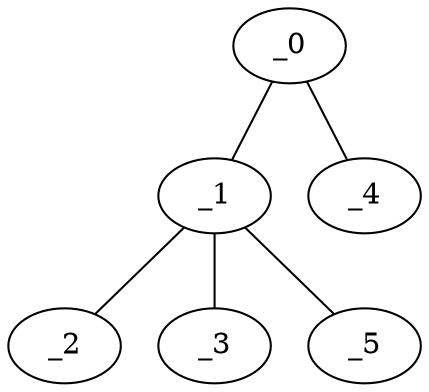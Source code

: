 graph YP1_0020 {
	_0	 [x="0.52",
		y="2.98"];
	_1	 [x="1.51",
		y="2.01"];
	_0 -- _1;
	_4	 [x="0.0692457",
		y="1.88506"];
	_0 -- _4;
	_2	 [x="1.5627",
		y="0.599006"];
	_1 -- _2;
	_3	 [x="2.53236",
		y="2.9547"];
	_1 -- _3;
	_5	 [x="1.55313",
		y="2.81126"];
	_1 -- _5;
}

